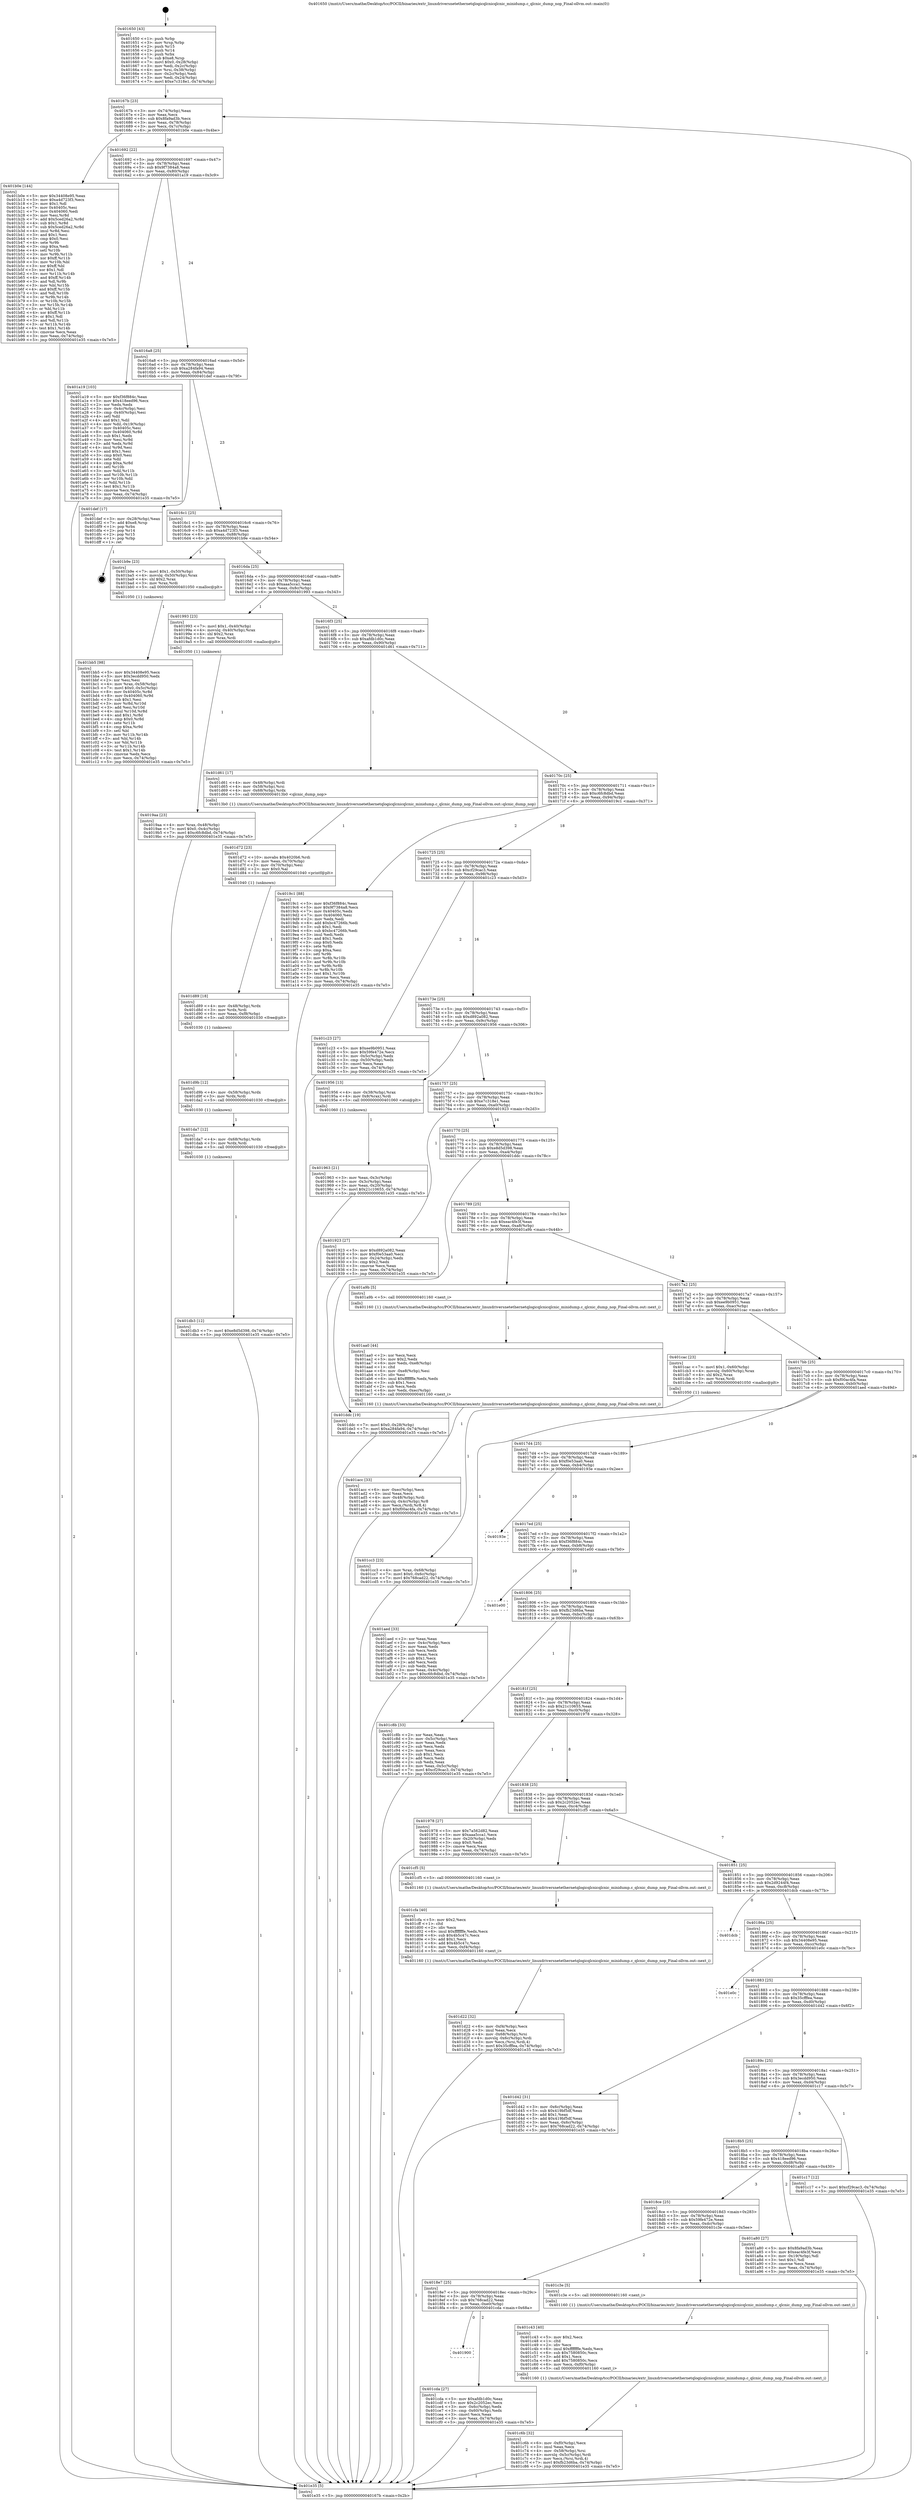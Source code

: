 digraph "0x401650" {
  label = "0x401650 (/mnt/c/Users/mathe/Desktop/tcc/POCII/binaries/extr_linuxdriversnetethernetqlogicqlcnicqlcnic_minidump.c_qlcnic_dump_nop_Final-ollvm.out::main(0))"
  labelloc = "t"
  node[shape=record]

  Entry [label="",width=0.3,height=0.3,shape=circle,fillcolor=black,style=filled]
  "0x40167b" [label="{
     0x40167b [23]\l
     | [instrs]\l
     &nbsp;&nbsp;0x40167b \<+3\>: mov -0x74(%rbp),%eax\l
     &nbsp;&nbsp;0x40167e \<+2\>: mov %eax,%ecx\l
     &nbsp;&nbsp;0x401680 \<+6\>: sub $0x8fa9ad3b,%ecx\l
     &nbsp;&nbsp;0x401686 \<+3\>: mov %eax,-0x78(%rbp)\l
     &nbsp;&nbsp;0x401689 \<+3\>: mov %ecx,-0x7c(%rbp)\l
     &nbsp;&nbsp;0x40168c \<+6\>: je 0000000000401b0e \<main+0x4be\>\l
  }"]
  "0x401b0e" [label="{
     0x401b0e [144]\l
     | [instrs]\l
     &nbsp;&nbsp;0x401b0e \<+5\>: mov $0x34408e95,%eax\l
     &nbsp;&nbsp;0x401b13 \<+5\>: mov $0xa4d723f3,%ecx\l
     &nbsp;&nbsp;0x401b18 \<+2\>: mov $0x1,%dl\l
     &nbsp;&nbsp;0x401b1a \<+7\>: mov 0x40405c,%esi\l
     &nbsp;&nbsp;0x401b21 \<+7\>: mov 0x404060,%edi\l
     &nbsp;&nbsp;0x401b28 \<+3\>: mov %esi,%r8d\l
     &nbsp;&nbsp;0x401b2b \<+7\>: add $0x5ced26a2,%r8d\l
     &nbsp;&nbsp;0x401b32 \<+4\>: sub $0x1,%r8d\l
     &nbsp;&nbsp;0x401b36 \<+7\>: sub $0x5ced26a2,%r8d\l
     &nbsp;&nbsp;0x401b3d \<+4\>: imul %r8d,%esi\l
     &nbsp;&nbsp;0x401b41 \<+3\>: and $0x1,%esi\l
     &nbsp;&nbsp;0x401b44 \<+3\>: cmp $0x0,%esi\l
     &nbsp;&nbsp;0x401b47 \<+4\>: sete %r9b\l
     &nbsp;&nbsp;0x401b4b \<+3\>: cmp $0xa,%edi\l
     &nbsp;&nbsp;0x401b4e \<+4\>: setl %r10b\l
     &nbsp;&nbsp;0x401b52 \<+3\>: mov %r9b,%r11b\l
     &nbsp;&nbsp;0x401b55 \<+4\>: xor $0xff,%r11b\l
     &nbsp;&nbsp;0x401b59 \<+3\>: mov %r10b,%bl\l
     &nbsp;&nbsp;0x401b5c \<+3\>: xor $0xff,%bl\l
     &nbsp;&nbsp;0x401b5f \<+3\>: xor $0x1,%dl\l
     &nbsp;&nbsp;0x401b62 \<+3\>: mov %r11b,%r14b\l
     &nbsp;&nbsp;0x401b65 \<+4\>: and $0xff,%r14b\l
     &nbsp;&nbsp;0x401b69 \<+3\>: and %dl,%r9b\l
     &nbsp;&nbsp;0x401b6c \<+3\>: mov %bl,%r15b\l
     &nbsp;&nbsp;0x401b6f \<+4\>: and $0xff,%r15b\l
     &nbsp;&nbsp;0x401b73 \<+3\>: and %dl,%r10b\l
     &nbsp;&nbsp;0x401b76 \<+3\>: or %r9b,%r14b\l
     &nbsp;&nbsp;0x401b79 \<+3\>: or %r10b,%r15b\l
     &nbsp;&nbsp;0x401b7c \<+3\>: xor %r15b,%r14b\l
     &nbsp;&nbsp;0x401b7f \<+3\>: or %bl,%r11b\l
     &nbsp;&nbsp;0x401b82 \<+4\>: xor $0xff,%r11b\l
     &nbsp;&nbsp;0x401b86 \<+3\>: or $0x1,%dl\l
     &nbsp;&nbsp;0x401b89 \<+3\>: and %dl,%r11b\l
     &nbsp;&nbsp;0x401b8c \<+3\>: or %r11b,%r14b\l
     &nbsp;&nbsp;0x401b8f \<+4\>: test $0x1,%r14b\l
     &nbsp;&nbsp;0x401b93 \<+3\>: cmovne %ecx,%eax\l
     &nbsp;&nbsp;0x401b96 \<+3\>: mov %eax,-0x74(%rbp)\l
     &nbsp;&nbsp;0x401b99 \<+5\>: jmp 0000000000401e35 \<main+0x7e5\>\l
  }"]
  "0x401692" [label="{
     0x401692 [22]\l
     | [instrs]\l
     &nbsp;&nbsp;0x401692 \<+5\>: jmp 0000000000401697 \<main+0x47\>\l
     &nbsp;&nbsp;0x401697 \<+3\>: mov -0x78(%rbp),%eax\l
     &nbsp;&nbsp;0x40169a \<+5\>: sub $0x9f7384a8,%eax\l
     &nbsp;&nbsp;0x40169f \<+3\>: mov %eax,-0x80(%rbp)\l
     &nbsp;&nbsp;0x4016a2 \<+6\>: je 0000000000401a19 \<main+0x3c9\>\l
  }"]
  Exit [label="",width=0.3,height=0.3,shape=circle,fillcolor=black,style=filled,peripheries=2]
  "0x401a19" [label="{
     0x401a19 [103]\l
     | [instrs]\l
     &nbsp;&nbsp;0x401a19 \<+5\>: mov $0xf36f884c,%eax\l
     &nbsp;&nbsp;0x401a1e \<+5\>: mov $0x418eed96,%ecx\l
     &nbsp;&nbsp;0x401a23 \<+2\>: xor %edx,%edx\l
     &nbsp;&nbsp;0x401a25 \<+3\>: mov -0x4c(%rbp),%esi\l
     &nbsp;&nbsp;0x401a28 \<+3\>: cmp -0x40(%rbp),%esi\l
     &nbsp;&nbsp;0x401a2b \<+4\>: setl %dil\l
     &nbsp;&nbsp;0x401a2f \<+4\>: and $0x1,%dil\l
     &nbsp;&nbsp;0x401a33 \<+4\>: mov %dil,-0x19(%rbp)\l
     &nbsp;&nbsp;0x401a37 \<+7\>: mov 0x40405c,%esi\l
     &nbsp;&nbsp;0x401a3e \<+8\>: mov 0x404060,%r8d\l
     &nbsp;&nbsp;0x401a46 \<+3\>: sub $0x1,%edx\l
     &nbsp;&nbsp;0x401a49 \<+3\>: mov %esi,%r9d\l
     &nbsp;&nbsp;0x401a4c \<+3\>: add %edx,%r9d\l
     &nbsp;&nbsp;0x401a4f \<+4\>: imul %r9d,%esi\l
     &nbsp;&nbsp;0x401a53 \<+3\>: and $0x1,%esi\l
     &nbsp;&nbsp;0x401a56 \<+3\>: cmp $0x0,%esi\l
     &nbsp;&nbsp;0x401a59 \<+4\>: sete %dil\l
     &nbsp;&nbsp;0x401a5d \<+4\>: cmp $0xa,%r8d\l
     &nbsp;&nbsp;0x401a61 \<+4\>: setl %r10b\l
     &nbsp;&nbsp;0x401a65 \<+3\>: mov %dil,%r11b\l
     &nbsp;&nbsp;0x401a68 \<+3\>: and %r10b,%r11b\l
     &nbsp;&nbsp;0x401a6b \<+3\>: xor %r10b,%dil\l
     &nbsp;&nbsp;0x401a6e \<+3\>: or %dil,%r11b\l
     &nbsp;&nbsp;0x401a71 \<+4\>: test $0x1,%r11b\l
     &nbsp;&nbsp;0x401a75 \<+3\>: cmovne %ecx,%eax\l
     &nbsp;&nbsp;0x401a78 \<+3\>: mov %eax,-0x74(%rbp)\l
     &nbsp;&nbsp;0x401a7b \<+5\>: jmp 0000000000401e35 \<main+0x7e5\>\l
  }"]
  "0x4016a8" [label="{
     0x4016a8 [25]\l
     | [instrs]\l
     &nbsp;&nbsp;0x4016a8 \<+5\>: jmp 00000000004016ad \<main+0x5d\>\l
     &nbsp;&nbsp;0x4016ad \<+3\>: mov -0x78(%rbp),%eax\l
     &nbsp;&nbsp;0x4016b0 \<+5\>: sub $0xa284fa94,%eax\l
     &nbsp;&nbsp;0x4016b5 \<+6\>: mov %eax,-0x84(%rbp)\l
     &nbsp;&nbsp;0x4016bb \<+6\>: je 0000000000401def \<main+0x79f\>\l
  }"]
  "0x401db3" [label="{
     0x401db3 [12]\l
     | [instrs]\l
     &nbsp;&nbsp;0x401db3 \<+7\>: movl $0xe8d5d398,-0x74(%rbp)\l
     &nbsp;&nbsp;0x401dba \<+5\>: jmp 0000000000401e35 \<main+0x7e5\>\l
  }"]
  "0x401def" [label="{
     0x401def [17]\l
     | [instrs]\l
     &nbsp;&nbsp;0x401def \<+3\>: mov -0x28(%rbp),%eax\l
     &nbsp;&nbsp;0x401df2 \<+7\>: add $0xe8,%rsp\l
     &nbsp;&nbsp;0x401df9 \<+1\>: pop %rbx\l
     &nbsp;&nbsp;0x401dfa \<+2\>: pop %r14\l
     &nbsp;&nbsp;0x401dfc \<+2\>: pop %r15\l
     &nbsp;&nbsp;0x401dfe \<+1\>: pop %rbp\l
     &nbsp;&nbsp;0x401dff \<+1\>: ret\l
  }"]
  "0x4016c1" [label="{
     0x4016c1 [25]\l
     | [instrs]\l
     &nbsp;&nbsp;0x4016c1 \<+5\>: jmp 00000000004016c6 \<main+0x76\>\l
     &nbsp;&nbsp;0x4016c6 \<+3\>: mov -0x78(%rbp),%eax\l
     &nbsp;&nbsp;0x4016c9 \<+5\>: sub $0xa4d723f3,%eax\l
     &nbsp;&nbsp;0x4016ce \<+6\>: mov %eax,-0x88(%rbp)\l
     &nbsp;&nbsp;0x4016d4 \<+6\>: je 0000000000401b9e \<main+0x54e\>\l
  }"]
  "0x401da7" [label="{
     0x401da7 [12]\l
     | [instrs]\l
     &nbsp;&nbsp;0x401da7 \<+4\>: mov -0x68(%rbp),%rdx\l
     &nbsp;&nbsp;0x401dab \<+3\>: mov %rdx,%rdi\l
     &nbsp;&nbsp;0x401dae \<+5\>: call 0000000000401030 \<free@plt\>\l
     | [calls]\l
     &nbsp;&nbsp;0x401030 \{1\} (unknown)\l
  }"]
  "0x401b9e" [label="{
     0x401b9e [23]\l
     | [instrs]\l
     &nbsp;&nbsp;0x401b9e \<+7\>: movl $0x1,-0x50(%rbp)\l
     &nbsp;&nbsp;0x401ba5 \<+4\>: movslq -0x50(%rbp),%rax\l
     &nbsp;&nbsp;0x401ba9 \<+4\>: shl $0x2,%rax\l
     &nbsp;&nbsp;0x401bad \<+3\>: mov %rax,%rdi\l
     &nbsp;&nbsp;0x401bb0 \<+5\>: call 0000000000401050 \<malloc@plt\>\l
     | [calls]\l
     &nbsp;&nbsp;0x401050 \{1\} (unknown)\l
  }"]
  "0x4016da" [label="{
     0x4016da [25]\l
     | [instrs]\l
     &nbsp;&nbsp;0x4016da \<+5\>: jmp 00000000004016df \<main+0x8f\>\l
     &nbsp;&nbsp;0x4016df \<+3\>: mov -0x78(%rbp),%eax\l
     &nbsp;&nbsp;0x4016e2 \<+5\>: sub $0xaaa5cca1,%eax\l
     &nbsp;&nbsp;0x4016e7 \<+6\>: mov %eax,-0x8c(%rbp)\l
     &nbsp;&nbsp;0x4016ed \<+6\>: je 0000000000401993 \<main+0x343\>\l
  }"]
  "0x401d9b" [label="{
     0x401d9b [12]\l
     | [instrs]\l
     &nbsp;&nbsp;0x401d9b \<+4\>: mov -0x58(%rbp),%rdx\l
     &nbsp;&nbsp;0x401d9f \<+3\>: mov %rdx,%rdi\l
     &nbsp;&nbsp;0x401da2 \<+5\>: call 0000000000401030 \<free@plt\>\l
     | [calls]\l
     &nbsp;&nbsp;0x401030 \{1\} (unknown)\l
  }"]
  "0x401993" [label="{
     0x401993 [23]\l
     | [instrs]\l
     &nbsp;&nbsp;0x401993 \<+7\>: movl $0x1,-0x40(%rbp)\l
     &nbsp;&nbsp;0x40199a \<+4\>: movslq -0x40(%rbp),%rax\l
     &nbsp;&nbsp;0x40199e \<+4\>: shl $0x2,%rax\l
     &nbsp;&nbsp;0x4019a2 \<+3\>: mov %rax,%rdi\l
     &nbsp;&nbsp;0x4019a5 \<+5\>: call 0000000000401050 \<malloc@plt\>\l
     | [calls]\l
     &nbsp;&nbsp;0x401050 \{1\} (unknown)\l
  }"]
  "0x4016f3" [label="{
     0x4016f3 [25]\l
     | [instrs]\l
     &nbsp;&nbsp;0x4016f3 \<+5\>: jmp 00000000004016f8 \<main+0xa8\>\l
     &nbsp;&nbsp;0x4016f8 \<+3\>: mov -0x78(%rbp),%eax\l
     &nbsp;&nbsp;0x4016fb \<+5\>: sub $0xafdb1d0c,%eax\l
     &nbsp;&nbsp;0x401700 \<+6\>: mov %eax,-0x90(%rbp)\l
     &nbsp;&nbsp;0x401706 \<+6\>: je 0000000000401d61 \<main+0x711\>\l
  }"]
  "0x401d89" [label="{
     0x401d89 [18]\l
     | [instrs]\l
     &nbsp;&nbsp;0x401d89 \<+4\>: mov -0x48(%rbp),%rdx\l
     &nbsp;&nbsp;0x401d8d \<+3\>: mov %rdx,%rdi\l
     &nbsp;&nbsp;0x401d90 \<+6\>: mov %eax,-0xf8(%rbp)\l
     &nbsp;&nbsp;0x401d96 \<+5\>: call 0000000000401030 \<free@plt\>\l
     | [calls]\l
     &nbsp;&nbsp;0x401030 \{1\} (unknown)\l
  }"]
  "0x401d61" [label="{
     0x401d61 [17]\l
     | [instrs]\l
     &nbsp;&nbsp;0x401d61 \<+4\>: mov -0x48(%rbp),%rdi\l
     &nbsp;&nbsp;0x401d65 \<+4\>: mov -0x58(%rbp),%rsi\l
     &nbsp;&nbsp;0x401d69 \<+4\>: mov -0x68(%rbp),%rdx\l
     &nbsp;&nbsp;0x401d6d \<+5\>: call 00000000004013b0 \<qlcnic_dump_nop\>\l
     | [calls]\l
     &nbsp;&nbsp;0x4013b0 \{1\} (/mnt/c/Users/mathe/Desktop/tcc/POCII/binaries/extr_linuxdriversnetethernetqlogicqlcnicqlcnic_minidump.c_qlcnic_dump_nop_Final-ollvm.out::qlcnic_dump_nop)\l
  }"]
  "0x40170c" [label="{
     0x40170c [25]\l
     | [instrs]\l
     &nbsp;&nbsp;0x40170c \<+5\>: jmp 0000000000401711 \<main+0xc1\>\l
     &nbsp;&nbsp;0x401711 \<+3\>: mov -0x78(%rbp),%eax\l
     &nbsp;&nbsp;0x401714 \<+5\>: sub $0xc6fc8dbd,%eax\l
     &nbsp;&nbsp;0x401719 \<+6\>: mov %eax,-0x94(%rbp)\l
     &nbsp;&nbsp;0x40171f \<+6\>: je 00000000004019c1 \<main+0x371\>\l
  }"]
  "0x401d72" [label="{
     0x401d72 [23]\l
     | [instrs]\l
     &nbsp;&nbsp;0x401d72 \<+10\>: movabs $0x4020b6,%rdi\l
     &nbsp;&nbsp;0x401d7c \<+3\>: mov %eax,-0x70(%rbp)\l
     &nbsp;&nbsp;0x401d7f \<+3\>: mov -0x70(%rbp),%esi\l
     &nbsp;&nbsp;0x401d82 \<+2\>: mov $0x0,%al\l
     &nbsp;&nbsp;0x401d84 \<+5\>: call 0000000000401040 \<printf@plt\>\l
     | [calls]\l
     &nbsp;&nbsp;0x401040 \{1\} (unknown)\l
  }"]
  "0x4019c1" [label="{
     0x4019c1 [88]\l
     | [instrs]\l
     &nbsp;&nbsp;0x4019c1 \<+5\>: mov $0xf36f884c,%eax\l
     &nbsp;&nbsp;0x4019c6 \<+5\>: mov $0x9f7384a8,%ecx\l
     &nbsp;&nbsp;0x4019cb \<+7\>: mov 0x40405c,%edx\l
     &nbsp;&nbsp;0x4019d2 \<+7\>: mov 0x404060,%esi\l
     &nbsp;&nbsp;0x4019d9 \<+2\>: mov %edx,%edi\l
     &nbsp;&nbsp;0x4019db \<+6\>: add $0xbc47266b,%edi\l
     &nbsp;&nbsp;0x4019e1 \<+3\>: sub $0x1,%edi\l
     &nbsp;&nbsp;0x4019e4 \<+6\>: sub $0xbc47266b,%edi\l
     &nbsp;&nbsp;0x4019ea \<+3\>: imul %edi,%edx\l
     &nbsp;&nbsp;0x4019ed \<+3\>: and $0x1,%edx\l
     &nbsp;&nbsp;0x4019f0 \<+3\>: cmp $0x0,%edx\l
     &nbsp;&nbsp;0x4019f3 \<+4\>: sete %r8b\l
     &nbsp;&nbsp;0x4019f7 \<+3\>: cmp $0xa,%esi\l
     &nbsp;&nbsp;0x4019fa \<+4\>: setl %r9b\l
     &nbsp;&nbsp;0x4019fe \<+3\>: mov %r8b,%r10b\l
     &nbsp;&nbsp;0x401a01 \<+3\>: and %r9b,%r10b\l
     &nbsp;&nbsp;0x401a04 \<+3\>: xor %r9b,%r8b\l
     &nbsp;&nbsp;0x401a07 \<+3\>: or %r8b,%r10b\l
     &nbsp;&nbsp;0x401a0a \<+4\>: test $0x1,%r10b\l
     &nbsp;&nbsp;0x401a0e \<+3\>: cmovne %ecx,%eax\l
     &nbsp;&nbsp;0x401a11 \<+3\>: mov %eax,-0x74(%rbp)\l
     &nbsp;&nbsp;0x401a14 \<+5\>: jmp 0000000000401e35 \<main+0x7e5\>\l
  }"]
  "0x401725" [label="{
     0x401725 [25]\l
     | [instrs]\l
     &nbsp;&nbsp;0x401725 \<+5\>: jmp 000000000040172a \<main+0xda\>\l
     &nbsp;&nbsp;0x40172a \<+3\>: mov -0x78(%rbp),%eax\l
     &nbsp;&nbsp;0x40172d \<+5\>: sub $0xcf29cac3,%eax\l
     &nbsp;&nbsp;0x401732 \<+6\>: mov %eax,-0x98(%rbp)\l
     &nbsp;&nbsp;0x401738 \<+6\>: je 0000000000401c23 \<main+0x5d3\>\l
  }"]
  "0x401d22" [label="{
     0x401d22 [32]\l
     | [instrs]\l
     &nbsp;&nbsp;0x401d22 \<+6\>: mov -0xf4(%rbp),%ecx\l
     &nbsp;&nbsp;0x401d28 \<+3\>: imul %eax,%ecx\l
     &nbsp;&nbsp;0x401d2b \<+4\>: mov -0x68(%rbp),%rsi\l
     &nbsp;&nbsp;0x401d2f \<+4\>: movslq -0x6c(%rbp),%rdi\l
     &nbsp;&nbsp;0x401d33 \<+3\>: mov %ecx,(%rsi,%rdi,4)\l
     &nbsp;&nbsp;0x401d36 \<+7\>: movl $0x35cfffea,-0x74(%rbp)\l
     &nbsp;&nbsp;0x401d3d \<+5\>: jmp 0000000000401e35 \<main+0x7e5\>\l
  }"]
  "0x401c23" [label="{
     0x401c23 [27]\l
     | [instrs]\l
     &nbsp;&nbsp;0x401c23 \<+5\>: mov $0xee9b0951,%eax\l
     &nbsp;&nbsp;0x401c28 \<+5\>: mov $0x59fe472e,%ecx\l
     &nbsp;&nbsp;0x401c2d \<+3\>: mov -0x5c(%rbp),%edx\l
     &nbsp;&nbsp;0x401c30 \<+3\>: cmp -0x50(%rbp),%edx\l
     &nbsp;&nbsp;0x401c33 \<+3\>: cmovl %ecx,%eax\l
     &nbsp;&nbsp;0x401c36 \<+3\>: mov %eax,-0x74(%rbp)\l
     &nbsp;&nbsp;0x401c39 \<+5\>: jmp 0000000000401e35 \<main+0x7e5\>\l
  }"]
  "0x40173e" [label="{
     0x40173e [25]\l
     | [instrs]\l
     &nbsp;&nbsp;0x40173e \<+5\>: jmp 0000000000401743 \<main+0xf3\>\l
     &nbsp;&nbsp;0x401743 \<+3\>: mov -0x78(%rbp),%eax\l
     &nbsp;&nbsp;0x401746 \<+5\>: sub $0xd892a082,%eax\l
     &nbsp;&nbsp;0x40174b \<+6\>: mov %eax,-0x9c(%rbp)\l
     &nbsp;&nbsp;0x401751 \<+6\>: je 0000000000401956 \<main+0x306\>\l
  }"]
  "0x401cfa" [label="{
     0x401cfa [40]\l
     | [instrs]\l
     &nbsp;&nbsp;0x401cfa \<+5\>: mov $0x2,%ecx\l
     &nbsp;&nbsp;0x401cff \<+1\>: cltd\l
     &nbsp;&nbsp;0x401d00 \<+2\>: idiv %ecx\l
     &nbsp;&nbsp;0x401d02 \<+6\>: imul $0xfffffffe,%edx,%ecx\l
     &nbsp;&nbsp;0x401d08 \<+6\>: sub $0x4b5c47c,%ecx\l
     &nbsp;&nbsp;0x401d0e \<+3\>: add $0x1,%ecx\l
     &nbsp;&nbsp;0x401d11 \<+6\>: add $0x4b5c47c,%ecx\l
     &nbsp;&nbsp;0x401d17 \<+6\>: mov %ecx,-0xf4(%rbp)\l
     &nbsp;&nbsp;0x401d1d \<+5\>: call 0000000000401160 \<next_i\>\l
     | [calls]\l
     &nbsp;&nbsp;0x401160 \{1\} (/mnt/c/Users/mathe/Desktop/tcc/POCII/binaries/extr_linuxdriversnetethernetqlogicqlcnicqlcnic_minidump.c_qlcnic_dump_nop_Final-ollvm.out::next_i)\l
  }"]
  "0x401956" [label="{
     0x401956 [13]\l
     | [instrs]\l
     &nbsp;&nbsp;0x401956 \<+4\>: mov -0x38(%rbp),%rax\l
     &nbsp;&nbsp;0x40195a \<+4\>: mov 0x8(%rax),%rdi\l
     &nbsp;&nbsp;0x40195e \<+5\>: call 0000000000401060 \<atoi@plt\>\l
     | [calls]\l
     &nbsp;&nbsp;0x401060 \{1\} (unknown)\l
  }"]
  "0x401757" [label="{
     0x401757 [25]\l
     | [instrs]\l
     &nbsp;&nbsp;0x401757 \<+5\>: jmp 000000000040175c \<main+0x10c\>\l
     &nbsp;&nbsp;0x40175c \<+3\>: mov -0x78(%rbp),%eax\l
     &nbsp;&nbsp;0x40175f \<+5\>: sub $0xe7c318e1,%eax\l
     &nbsp;&nbsp;0x401764 \<+6\>: mov %eax,-0xa0(%rbp)\l
     &nbsp;&nbsp;0x40176a \<+6\>: je 0000000000401923 \<main+0x2d3\>\l
  }"]
  "0x401900" [label="{
     0x401900\l
  }", style=dashed]
  "0x401923" [label="{
     0x401923 [27]\l
     | [instrs]\l
     &nbsp;&nbsp;0x401923 \<+5\>: mov $0xd892a082,%eax\l
     &nbsp;&nbsp;0x401928 \<+5\>: mov $0xf0e53aa0,%ecx\l
     &nbsp;&nbsp;0x40192d \<+3\>: mov -0x24(%rbp),%edx\l
     &nbsp;&nbsp;0x401930 \<+3\>: cmp $0x2,%edx\l
     &nbsp;&nbsp;0x401933 \<+3\>: cmovne %ecx,%eax\l
     &nbsp;&nbsp;0x401936 \<+3\>: mov %eax,-0x74(%rbp)\l
     &nbsp;&nbsp;0x401939 \<+5\>: jmp 0000000000401e35 \<main+0x7e5\>\l
  }"]
  "0x401770" [label="{
     0x401770 [25]\l
     | [instrs]\l
     &nbsp;&nbsp;0x401770 \<+5\>: jmp 0000000000401775 \<main+0x125\>\l
     &nbsp;&nbsp;0x401775 \<+3\>: mov -0x78(%rbp),%eax\l
     &nbsp;&nbsp;0x401778 \<+5\>: sub $0xe8d5d398,%eax\l
     &nbsp;&nbsp;0x40177d \<+6\>: mov %eax,-0xa4(%rbp)\l
     &nbsp;&nbsp;0x401783 \<+6\>: je 0000000000401ddc \<main+0x78c\>\l
  }"]
  "0x401e35" [label="{
     0x401e35 [5]\l
     | [instrs]\l
     &nbsp;&nbsp;0x401e35 \<+5\>: jmp 000000000040167b \<main+0x2b\>\l
  }"]
  "0x401650" [label="{
     0x401650 [43]\l
     | [instrs]\l
     &nbsp;&nbsp;0x401650 \<+1\>: push %rbp\l
     &nbsp;&nbsp;0x401651 \<+3\>: mov %rsp,%rbp\l
     &nbsp;&nbsp;0x401654 \<+2\>: push %r15\l
     &nbsp;&nbsp;0x401656 \<+2\>: push %r14\l
     &nbsp;&nbsp;0x401658 \<+1\>: push %rbx\l
     &nbsp;&nbsp;0x401659 \<+7\>: sub $0xe8,%rsp\l
     &nbsp;&nbsp;0x401660 \<+7\>: movl $0x0,-0x28(%rbp)\l
     &nbsp;&nbsp;0x401667 \<+3\>: mov %edi,-0x2c(%rbp)\l
     &nbsp;&nbsp;0x40166a \<+4\>: mov %rsi,-0x38(%rbp)\l
     &nbsp;&nbsp;0x40166e \<+3\>: mov -0x2c(%rbp),%edi\l
     &nbsp;&nbsp;0x401671 \<+3\>: mov %edi,-0x24(%rbp)\l
     &nbsp;&nbsp;0x401674 \<+7\>: movl $0xe7c318e1,-0x74(%rbp)\l
  }"]
  "0x401963" [label="{
     0x401963 [21]\l
     | [instrs]\l
     &nbsp;&nbsp;0x401963 \<+3\>: mov %eax,-0x3c(%rbp)\l
     &nbsp;&nbsp;0x401966 \<+3\>: mov -0x3c(%rbp),%eax\l
     &nbsp;&nbsp;0x401969 \<+3\>: mov %eax,-0x20(%rbp)\l
     &nbsp;&nbsp;0x40196c \<+7\>: movl $0x21c10655,-0x74(%rbp)\l
     &nbsp;&nbsp;0x401973 \<+5\>: jmp 0000000000401e35 \<main+0x7e5\>\l
  }"]
  "0x401cda" [label="{
     0x401cda [27]\l
     | [instrs]\l
     &nbsp;&nbsp;0x401cda \<+5\>: mov $0xafdb1d0c,%eax\l
     &nbsp;&nbsp;0x401cdf \<+5\>: mov $0x2c2052ec,%ecx\l
     &nbsp;&nbsp;0x401ce4 \<+3\>: mov -0x6c(%rbp),%edx\l
     &nbsp;&nbsp;0x401ce7 \<+3\>: cmp -0x60(%rbp),%edx\l
     &nbsp;&nbsp;0x401cea \<+3\>: cmovl %ecx,%eax\l
     &nbsp;&nbsp;0x401ced \<+3\>: mov %eax,-0x74(%rbp)\l
     &nbsp;&nbsp;0x401cf0 \<+5\>: jmp 0000000000401e35 \<main+0x7e5\>\l
  }"]
  "0x401ddc" [label="{
     0x401ddc [19]\l
     | [instrs]\l
     &nbsp;&nbsp;0x401ddc \<+7\>: movl $0x0,-0x28(%rbp)\l
     &nbsp;&nbsp;0x401de3 \<+7\>: movl $0xa284fa94,-0x74(%rbp)\l
     &nbsp;&nbsp;0x401dea \<+5\>: jmp 0000000000401e35 \<main+0x7e5\>\l
  }"]
  "0x401789" [label="{
     0x401789 [25]\l
     | [instrs]\l
     &nbsp;&nbsp;0x401789 \<+5\>: jmp 000000000040178e \<main+0x13e\>\l
     &nbsp;&nbsp;0x40178e \<+3\>: mov -0x78(%rbp),%eax\l
     &nbsp;&nbsp;0x401791 \<+5\>: sub $0xeac4fe3f,%eax\l
     &nbsp;&nbsp;0x401796 \<+6\>: mov %eax,-0xa8(%rbp)\l
     &nbsp;&nbsp;0x40179c \<+6\>: je 0000000000401a9b \<main+0x44b\>\l
  }"]
  "0x401cc3" [label="{
     0x401cc3 [23]\l
     | [instrs]\l
     &nbsp;&nbsp;0x401cc3 \<+4\>: mov %rax,-0x68(%rbp)\l
     &nbsp;&nbsp;0x401cc7 \<+7\>: movl $0x0,-0x6c(%rbp)\l
     &nbsp;&nbsp;0x401cce \<+7\>: movl $0x768cad22,-0x74(%rbp)\l
     &nbsp;&nbsp;0x401cd5 \<+5\>: jmp 0000000000401e35 \<main+0x7e5\>\l
  }"]
  "0x401a9b" [label="{
     0x401a9b [5]\l
     | [instrs]\l
     &nbsp;&nbsp;0x401a9b \<+5\>: call 0000000000401160 \<next_i\>\l
     | [calls]\l
     &nbsp;&nbsp;0x401160 \{1\} (/mnt/c/Users/mathe/Desktop/tcc/POCII/binaries/extr_linuxdriversnetethernetqlogicqlcnicqlcnic_minidump.c_qlcnic_dump_nop_Final-ollvm.out::next_i)\l
  }"]
  "0x4017a2" [label="{
     0x4017a2 [25]\l
     | [instrs]\l
     &nbsp;&nbsp;0x4017a2 \<+5\>: jmp 00000000004017a7 \<main+0x157\>\l
     &nbsp;&nbsp;0x4017a7 \<+3\>: mov -0x78(%rbp),%eax\l
     &nbsp;&nbsp;0x4017aa \<+5\>: sub $0xee9b0951,%eax\l
     &nbsp;&nbsp;0x4017af \<+6\>: mov %eax,-0xac(%rbp)\l
     &nbsp;&nbsp;0x4017b5 \<+6\>: je 0000000000401cac \<main+0x65c\>\l
  }"]
  "0x401c6b" [label="{
     0x401c6b [32]\l
     | [instrs]\l
     &nbsp;&nbsp;0x401c6b \<+6\>: mov -0xf0(%rbp),%ecx\l
     &nbsp;&nbsp;0x401c71 \<+3\>: imul %eax,%ecx\l
     &nbsp;&nbsp;0x401c74 \<+4\>: mov -0x58(%rbp),%rsi\l
     &nbsp;&nbsp;0x401c78 \<+4\>: movslq -0x5c(%rbp),%rdi\l
     &nbsp;&nbsp;0x401c7c \<+3\>: mov %ecx,(%rsi,%rdi,4)\l
     &nbsp;&nbsp;0x401c7f \<+7\>: movl $0xfb23d6ba,-0x74(%rbp)\l
     &nbsp;&nbsp;0x401c86 \<+5\>: jmp 0000000000401e35 \<main+0x7e5\>\l
  }"]
  "0x401cac" [label="{
     0x401cac [23]\l
     | [instrs]\l
     &nbsp;&nbsp;0x401cac \<+7\>: movl $0x1,-0x60(%rbp)\l
     &nbsp;&nbsp;0x401cb3 \<+4\>: movslq -0x60(%rbp),%rax\l
     &nbsp;&nbsp;0x401cb7 \<+4\>: shl $0x2,%rax\l
     &nbsp;&nbsp;0x401cbb \<+3\>: mov %rax,%rdi\l
     &nbsp;&nbsp;0x401cbe \<+5\>: call 0000000000401050 \<malloc@plt\>\l
     | [calls]\l
     &nbsp;&nbsp;0x401050 \{1\} (unknown)\l
  }"]
  "0x4017bb" [label="{
     0x4017bb [25]\l
     | [instrs]\l
     &nbsp;&nbsp;0x4017bb \<+5\>: jmp 00000000004017c0 \<main+0x170\>\l
     &nbsp;&nbsp;0x4017c0 \<+3\>: mov -0x78(%rbp),%eax\l
     &nbsp;&nbsp;0x4017c3 \<+5\>: sub $0xf00ac4fa,%eax\l
     &nbsp;&nbsp;0x4017c8 \<+6\>: mov %eax,-0xb0(%rbp)\l
     &nbsp;&nbsp;0x4017ce \<+6\>: je 0000000000401aed \<main+0x49d\>\l
  }"]
  "0x401c43" [label="{
     0x401c43 [40]\l
     | [instrs]\l
     &nbsp;&nbsp;0x401c43 \<+5\>: mov $0x2,%ecx\l
     &nbsp;&nbsp;0x401c48 \<+1\>: cltd\l
     &nbsp;&nbsp;0x401c49 \<+2\>: idiv %ecx\l
     &nbsp;&nbsp;0x401c4b \<+6\>: imul $0xfffffffe,%edx,%ecx\l
     &nbsp;&nbsp;0x401c51 \<+6\>: sub $0x7580850c,%ecx\l
     &nbsp;&nbsp;0x401c57 \<+3\>: add $0x1,%ecx\l
     &nbsp;&nbsp;0x401c5a \<+6\>: add $0x7580850c,%ecx\l
     &nbsp;&nbsp;0x401c60 \<+6\>: mov %ecx,-0xf0(%rbp)\l
     &nbsp;&nbsp;0x401c66 \<+5\>: call 0000000000401160 \<next_i\>\l
     | [calls]\l
     &nbsp;&nbsp;0x401160 \{1\} (/mnt/c/Users/mathe/Desktop/tcc/POCII/binaries/extr_linuxdriversnetethernetqlogicqlcnicqlcnic_minidump.c_qlcnic_dump_nop_Final-ollvm.out::next_i)\l
  }"]
  "0x401aed" [label="{
     0x401aed [33]\l
     | [instrs]\l
     &nbsp;&nbsp;0x401aed \<+2\>: xor %eax,%eax\l
     &nbsp;&nbsp;0x401aef \<+3\>: mov -0x4c(%rbp),%ecx\l
     &nbsp;&nbsp;0x401af2 \<+2\>: mov %eax,%edx\l
     &nbsp;&nbsp;0x401af4 \<+2\>: sub %ecx,%edx\l
     &nbsp;&nbsp;0x401af6 \<+2\>: mov %eax,%ecx\l
     &nbsp;&nbsp;0x401af8 \<+3\>: sub $0x1,%ecx\l
     &nbsp;&nbsp;0x401afb \<+2\>: add %ecx,%edx\l
     &nbsp;&nbsp;0x401afd \<+2\>: sub %edx,%eax\l
     &nbsp;&nbsp;0x401aff \<+3\>: mov %eax,-0x4c(%rbp)\l
     &nbsp;&nbsp;0x401b02 \<+7\>: movl $0xc6fc8dbd,-0x74(%rbp)\l
     &nbsp;&nbsp;0x401b09 \<+5\>: jmp 0000000000401e35 \<main+0x7e5\>\l
  }"]
  "0x4017d4" [label="{
     0x4017d4 [25]\l
     | [instrs]\l
     &nbsp;&nbsp;0x4017d4 \<+5\>: jmp 00000000004017d9 \<main+0x189\>\l
     &nbsp;&nbsp;0x4017d9 \<+3\>: mov -0x78(%rbp),%eax\l
     &nbsp;&nbsp;0x4017dc \<+5\>: sub $0xf0e53aa0,%eax\l
     &nbsp;&nbsp;0x4017e1 \<+6\>: mov %eax,-0xb4(%rbp)\l
     &nbsp;&nbsp;0x4017e7 \<+6\>: je 000000000040193e \<main+0x2ee\>\l
  }"]
  "0x4018e7" [label="{
     0x4018e7 [25]\l
     | [instrs]\l
     &nbsp;&nbsp;0x4018e7 \<+5\>: jmp 00000000004018ec \<main+0x29c\>\l
     &nbsp;&nbsp;0x4018ec \<+3\>: mov -0x78(%rbp),%eax\l
     &nbsp;&nbsp;0x4018ef \<+5\>: sub $0x768cad22,%eax\l
     &nbsp;&nbsp;0x4018f4 \<+6\>: mov %eax,-0xe0(%rbp)\l
     &nbsp;&nbsp;0x4018fa \<+6\>: je 0000000000401cda \<main+0x68a\>\l
  }"]
  "0x40193e" [label="{
     0x40193e\l
  }", style=dashed]
  "0x4017ed" [label="{
     0x4017ed [25]\l
     | [instrs]\l
     &nbsp;&nbsp;0x4017ed \<+5\>: jmp 00000000004017f2 \<main+0x1a2\>\l
     &nbsp;&nbsp;0x4017f2 \<+3\>: mov -0x78(%rbp),%eax\l
     &nbsp;&nbsp;0x4017f5 \<+5\>: sub $0xf36f884c,%eax\l
     &nbsp;&nbsp;0x4017fa \<+6\>: mov %eax,-0xb8(%rbp)\l
     &nbsp;&nbsp;0x401800 \<+6\>: je 0000000000401e00 \<main+0x7b0\>\l
  }"]
  "0x401c3e" [label="{
     0x401c3e [5]\l
     | [instrs]\l
     &nbsp;&nbsp;0x401c3e \<+5\>: call 0000000000401160 \<next_i\>\l
     | [calls]\l
     &nbsp;&nbsp;0x401160 \{1\} (/mnt/c/Users/mathe/Desktop/tcc/POCII/binaries/extr_linuxdriversnetethernetqlogicqlcnicqlcnic_minidump.c_qlcnic_dump_nop_Final-ollvm.out::next_i)\l
  }"]
  "0x401e00" [label="{
     0x401e00\l
  }", style=dashed]
  "0x401806" [label="{
     0x401806 [25]\l
     | [instrs]\l
     &nbsp;&nbsp;0x401806 \<+5\>: jmp 000000000040180b \<main+0x1bb\>\l
     &nbsp;&nbsp;0x40180b \<+3\>: mov -0x78(%rbp),%eax\l
     &nbsp;&nbsp;0x40180e \<+5\>: sub $0xfb23d6ba,%eax\l
     &nbsp;&nbsp;0x401813 \<+6\>: mov %eax,-0xbc(%rbp)\l
     &nbsp;&nbsp;0x401819 \<+6\>: je 0000000000401c8b \<main+0x63b\>\l
  }"]
  "0x401bb5" [label="{
     0x401bb5 [98]\l
     | [instrs]\l
     &nbsp;&nbsp;0x401bb5 \<+5\>: mov $0x34408e95,%ecx\l
     &nbsp;&nbsp;0x401bba \<+5\>: mov $0x3ecdd950,%edx\l
     &nbsp;&nbsp;0x401bbf \<+2\>: xor %esi,%esi\l
     &nbsp;&nbsp;0x401bc1 \<+4\>: mov %rax,-0x58(%rbp)\l
     &nbsp;&nbsp;0x401bc5 \<+7\>: movl $0x0,-0x5c(%rbp)\l
     &nbsp;&nbsp;0x401bcc \<+8\>: mov 0x40405c,%r8d\l
     &nbsp;&nbsp;0x401bd4 \<+8\>: mov 0x404060,%r9d\l
     &nbsp;&nbsp;0x401bdc \<+3\>: sub $0x1,%esi\l
     &nbsp;&nbsp;0x401bdf \<+3\>: mov %r8d,%r10d\l
     &nbsp;&nbsp;0x401be2 \<+3\>: add %esi,%r10d\l
     &nbsp;&nbsp;0x401be5 \<+4\>: imul %r10d,%r8d\l
     &nbsp;&nbsp;0x401be9 \<+4\>: and $0x1,%r8d\l
     &nbsp;&nbsp;0x401bed \<+4\>: cmp $0x0,%r8d\l
     &nbsp;&nbsp;0x401bf1 \<+4\>: sete %r11b\l
     &nbsp;&nbsp;0x401bf5 \<+4\>: cmp $0xa,%r9d\l
     &nbsp;&nbsp;0x401bf9 \<+3\>: setl %bl\l
     &nbsp;&nbsp;0x401bfc \<+3\>: mov %r11b,%r14b\l
     &nbsp;&nbsp;0x401bff \<+3\>: and %bl,%r14b\l
     &nbsp;&nbsp;0x401c02 \<+3\>: xor %bl,%r11b\l
     &nbsp;&nbsp;0x401c05 \<+3\>: or %r11b,%r14b\l
     &nbsp;&nbsp;0x401c08 \<+4\>: test $0x1,%r14b\l
     &nbsp;&nbsp;0x401c0c \<+3\>: cmovne %edx,%ecx\l
     &nbsp;&nbsp;0x401c0f \<+3\>: mov %ecx,-0x74(%rbp)\l
     &nbsp;&nbsp;0x401c12 \<+5\>: jmp 0000000000401e35 \<main+0x7e5\>\l
  }"]
  "0x401c8b" [label="{
     0x401c8b [33]\l
     | [instrs]\l
     &nbsp;&nbsp;0x401c8b \<+2\>: xor %eax,%eax\l
     &nbsp;&nbsp;0x401c8d \<+3\>: mov -0x5c(%rbp),%ecx\l
     &nbsp;&nbsp;0x401c90 \<+2\>: mov %eax,%edx\l
     &nbsp;&nbsp;0x401c92 \<+2\>: sub %ecx,%edx\l
     &nbsp;&nbsp;0x401c94 \<+2\>: mov %eax,%ecx\l
     &nbsp;&nbsp;0x401c96 \<+3\>: sub $0x1,%ecx\l
     &nbsp;&nbsp;0x401c99 \<+2\>: add %ecx,%edx\l
     &nbsp;&nbsp;0x401c9b \<+2\>: sub %edx,%eax\l
     &nbsp;&nbsp;0x401c9d \<+3\>: mov %eax,-0x5c(%rbp)\l
     &nbsp;&nbsp;0x401ca0 \<+7\>: movl $0xcf29cac3,-0x74(%rbp)\l
     &nbsp;&nbsp;0x401ca7 \<+5\>: jmp 0000000000401e35 \<main+0x7e5\>\l
  }"]
  "0x40181f" [label="{
     0x40181f [25]\l
     | [instrs]\l
     &nbsp;&nbsp;0x40181f \<+5\>: jmp 0000000000401824 \<main+0x1d4\>\l
     &nbsp;&nbsp;0x401824 \<+3\>: mov -0x78(%rbp),%eax\l
     &nbsp;&nbsp;0x401827 \<+5\>: sub $0x21c10655,%eax\l
     &nbsp;&nbsp;0x40182c \<+6\>: mov %eax,-0xc0(%rbp)\l
     &nbsp;&nbsp;0x401832 \<+6\>: je 0000000000401978 \<main+0x328\>\l
  }"]
  "0x401acc" [label="{
     0x401acc [33]\l
     | [instrs]\l
     &nbsp;&nbsp;0x401acc \<+6\>: mov -0xec(%rbp),%ecx\l
     &nbsp;&nbsp;0x401ad2 \<+3\>: imul %eax,%ecx\l
     &nbsp;&nbsp;0x401ad5 \<+4\>: mov -0x48(%rbp),%rdi\l
     &nbsp;&nbsp;0x401ad9 \<+4\>: movslq -0x4c(%rbp),%r8\l
     &nbsp;&nbsp;0x401add \<+4\>: mov %ecx,(%rdi,%r8,4)\l
     &nbsp;&nbsp;0x401ae1 \<+7\>: movl $0xf00ac4fa,-0x74(%rbp)\l
     &nbsp;&nbsp;0x401ae8 \<+5\>: jmp 0000000000401e35 \<main+0x7e5\>\l
  }"]
  "0x401978" [label="{
     0x401978 [27]\l
     | [instrs]\l
     &nbsp;&nbsp;0x401978 \<+5\>: mov $0x7a562d82,%eax\l
     &nbsp;&nbsp;0x40197d \<+5\>: mov $0xaaa5cca1,%ecx\l
     &nbsp;&nbsp;0x401982 \<+3\>: mov -0x20(%rbp),%edx\l
     &nbsp;&nbsp;0x401985 \<+3\>: cmp $0x0,%edx\l
     &nbsp;&nbsp;0x401988 \<+3\>: cmove %ecx,%eax\l
     &nbsp;&nbsp;0x40198b \<+3\>: mov %eax,-0x74(%rbp)\l
     &nbsp;&nbsp;0x40198e \<+5\>: jmp 0000000000401e35 \<main+0x7e5\>\l
  }"]
  "0x401838" [label="{
     0x401838 [25]\l
     | [instrs]\l
     &nbsp;&nbsp;0x401838 \<+5\>: jmp 000000000040183d \<main+0x1ed\>\l
     &nbsp;&nbsp;0x40183d \<+3\>: mov -0x78(%rbp),%eax\l
     &nbsp;&nbsp;0x401840 \<+5\>: sub $0x2c2052ec,%eax\l
     &nbsp;&nbsp;0x401845 \<+6\>: mov %eax,-0xc4(%rbp)\l
     &nbsp;&nbsp;0x40184b \<+6\>: je 0000000000401cf5 \<main+0x6a5\>\l
  }"]
  "0x4019aa" [label="{
     0x4019aa [23]\l
     | [instrs]\l
     &nbsp;&nbsp;0x4019aa \<+4\>: mov %rax,-0x48(%rbp)\l
     &nbsp;&nbsp;0x4019ae \<+7\>: movl $0x0,-0x4c(%rbp)\l
     &nbsp;&nbsp;0x4019b5 \<+7\>: movl $0xc6fc8dbd,-0x74(%rbp)\l
     &nbsp;&nbsp;0x4019bc \<+5\>: jmp 0000000000401e35 \<main+0x7e5\>\l
  }"]
  "0x401aa0" [label="{
     0x401aa0 [44]\l
     | [instrs]\l
     &nbsp;&nbsp;0x401aa0 \<+2\>: xor %ecx,%ecx\l
     &nbsp;&nbsp;0x401aa2 \<+5\>: mov $0x2,%edx\l
     &nbsp;&nbsp;0x401aa7 \<+6\>: mov %edx,-0xe8(%rbp)\l
     &nbsp;&nbsp;0x401aad \<+1\>: cltd\l
     &nbsp;&nbsp;0x401aae \<+6\>: mov -0xe8(%rbp),%esi\l
     &nbsp;&nbsp;0x401ab4 \<+2\>: idiv %esi\l
     &nbsp;&nbsp;0x401ab6 \<+6\>: imul $0xfffffffe,%edx,%edx\l
     &nbsp;&nbsp;0x401abc \<+3\>: sub $0x1,%ecx\l
     &nbsp;&nbsp;0x401abf \<+2\>: sub %ecx,%edx\l
     &nbsp;&nbsp;0x401ac1 \<+6\>: mov %edx,-0xec(%rbp)\l
     &nbsp;&nbsp;0x401ac7 \<+5\>: call 0000000000401160 \<next_i\>\l
     | [calls]\l
     &nbsp;&nbsp;0x401160 \{1\} (/mnt/c/Users/mathe/Desktop/tcc/POCII/binaries/extr_linuxdriversnetethernetqlogicqlcnicqlcnic_minidump.c_qlcnic_dump_nop_Final-ollvm.out::next_i)\l
  }"]
  "0x401cf5" [label="{
     0x401cf5 [5]\l
     | [instrs]\l
     &nbsp;&nbsp;0x401cf5 \<+5\>: call 0000000000401160 \<next_i\>\l
     | [calls]\l
     &nbsp;&nbsp;0x401160 \{1\} (/mnt/c/Users/mathe/Desktop/tcc/POCII/binaries/extr_linuxdriversnetethernetqlogicqlcnicqlcnic_minidump.c_qlcnic_dump_nop_Final-ollvm.out::next_i)\l
  }"]
  "0x401851" [label="{
     0x401851 [25]\l
     | [instrs]\l
     &nbsp;&nbsp;0x401851 \<+5\>: jmp 0000000000401856 \<main+0x206\>\l
     &nbsp;&nbsp;0x401856 \<+3\>: mov -0x78(%rbp),%eax\l
     &nbsp;&nbsp;0x401859 \<+5\>: sub $0x2d9244f4,%eax\l
     &nbsp;&nbsp;0x40185e \<+6\>: mov %eax,-0xc8(%rbp)\l
     &nbsp;&nbsp;0x401864 \<+6\>: je 0000000000401dcb \<main+0x77b\>\l
  }"]
  "0x4018ce" [label="{
     0x4018ce [25]\l
     | [instrs]\l
     &nbsp;&nbsp;0x4018ce \<+5\>: jmp 00000000004018d3 \<main+0x283\>\l
     &nbsp;&nbsp;0x4018d3 \<+3\>: mov -0x78(%rbp),%eax\l
     &nbsp;&nbsp;0x4018d6 \<+5\>: sub $0x59fe472e,%eax\l
     &nbsp;&nbsp;0x4018db \<+6\>: mov %eax,-0xdc(%rbp)\l
     &nbsp;&nbsp;0x4018e1 \<+6\>: je 0000000000401c3e \<main+0x5ee\>\l
  }"]
  "0x401dcb" [label="{
     0x401dcb\l
  }", style=dashed]
  "0x40186a" [label="{
     0x40186a [25]\l
     | [instrs]\l
     &nbsp;&nbsp;0x40186a \<+5\>: jmp 000000000040186f \<main+0x21f\>\l
     &nbsp;&nbsp;0x40186f \<+3\>: mov -0x78(%rbp),%eax\l
     &nbsp;&nbsp;0x401872 \<+5\>: sub $0x34408e95,%eax\l
     &nbsp;&nbsp;0x401877 \<+6\>: mov %eax,-0xcc(%rbp)\l
     &nbsp;&nbsp;0x40187d \<+6\>: je 0000000000401e0c \<main+0x7bc\>\l
  }"]
  "0x401a80" [label="{
     0x401a80 [27]\l
     | [instrs]\l
     &nbsp;&nbsp;0x401a80 \<+5\>: mov $0x8fa9ad3b,%eax\l
     &nbsp;&nbsp;0x401a85 \<+5\>: mov $0xeac4fe3f,%ecx\l
     &nbsp;&nbsp;0x401a8a \<+3\>: mov -0x19(%rbp),%dl\l
     &nbsp;&nbsp;0x401a8d \<+3\>: test $0x1,%dl\l
     &nbsp;&nbsp;0x401a90 \<+3\>: cmovne %ecx,%eax\l
     &nbsp;&nbsp;0x401a93 \<+3\>: mov %eax,-0x74(%rbp)\l
     &nbsp;&nbsp;0x401a96 \<+5\>: jmp 0000000000401e35 \<main+0x7e5\>\l
  }"]
  "0x401e0c" [label="{
     0x401e0c\l
  }", style=dashed]
  "0x401883" [label="{
     0x401883 [25]\l
     | [instrs]\l
     &nbsp;&nbsp;0x401883 \<+5\>: jmp 0000000000401888 \<main+0x238\>\l
     &nbsp;&nbsp;0x401888 \<+3\>: mov -0x78(%rbp),%eax\l
     &nbsp;&nbsp;0x40188b \<+5\>: sub $0x35cfffea,%eax\l
     &nbsp;&nbsp;0x401890 \<+6\>: mov %eax,-0xd0(%rbp)\l
     &nbsp;&nbsp;0x401896 \<+6\>: je 0000000000401d42 \<main+0x6f2\>\l
  }"]
  "0x4018b5" [label="{
     0x4018b5 [25]\l
     | [instrs]\l
     &nbsp;&nbsp;0x4018b5 \<+5\>: jmp 00000000004018ba \<main+0x26a\>\l
     &nbsp;&nbsp;0x4018ba \<+3\>: mov -0x78(%rbp),%eax\l
     &nbsp;&nbsp;0x4018bd \<+5\>: sub $0x418eed96,%eax\l
     &nbsp;&nbsp;0x4018c2 \<+6\>: mov %eax,-0xd8(%rbp)\l
     &nbsp;&nbsp;0x4018c8 \<+6\>: je 0000000000401a80 \<main+0x430\>\l
  }"]
  "0x401d42" [label="{
     0x401d42 [31]\l
     | [instrs]\l
     &nbsp;&nbsp;0x401d42 \<+3\>: mov -0x6c(%rbp),%eax\l
     &nbsp;&nbsp;0x401d45 \<+5\>: sub $0x419bf5df,%eax\l
     &nbsp;&nbsp;0x401d4a \<+3\>: add $0x1,%eax\l
     &nbsp;&nbsp;0x401d4d \<+5\>: add $0x419bf5df,%eax\l
     &nbsp;&nbsp;0x401d52 \<+3\>: mov %eax,-0x6c(%rbp)\l
     &nbsp;&nbsp;0x401d55 \<+7\>: movl $0x768cad22,-0x74(%rbp)\l
     &nbsp;&nbsp;0x401d5c \<+5\>: jmp 0000000000401e35 \<main+0x7e5\>\l
  }"]
  "0x40189c" [label="{
     0x40189c [25]\l
     | [instrs]\l
     &nbsp;&nbsp;0x40189c \<+5\>: jmp 00000000004018a1 \<main+0x251\>\l
     &nbsp;&nbsp;0x4018a1 \<+3\>: mov -0x78(%rbp),%eax\l
     &nbsp;&nbsp;0x4018a4 \<+5\>: sub $0x3ecdd950,%eax\l
     &nbsp;&nbsp;0x4018a9 \<+6\>: mov %eax,-0xd4(%rbp)\l
     &nbsp;&nbsp;0x4018af \<+6\>: je 0000000000401c17 \<main+0x5c7\>\l
  }"]
  "0x401c17" [label="{
     0x401c17 [12]\l
     | [instrs]\l
     &nbsp;&nbsp;0x401c17 \<+7\>: movl $0xcf29cac3,-0x74(%rbp)\l
     &nbsp;&nbsp;0x401c1e \<+5\>: jmp 0000000000401e35 \<main+0x7e5\>\l
  }"]
  Entry -> "0x401650" [label=" 1"]
  "0x40167b" -> "0x401b0e" [label=" 1"]
  "0x40167b" -> "0x401692" [label=" 26"]
  "0x401def" -> Exit [label=" 1"]
  "0x401692" -> "0x401a19" [label=" 2"]
  "0x401692" -> "0x4016a8" [label=" 24"]
  "0x401ddc" -> "0x401e35" [label=" 1"]
  "0x4016a8" -> "0x401def" [label=" 1"]
  "0x4016a8" -> "0x4016c1" [label=" 23"]
  "0x401db3" -> "0x401e35" [label=" 1"]
  "0x4016c1" -> "0x401b9e" [label=" 1"]
  "0x4016c1" -> "0x4016da" [label=" 22"]
  "0x401da7" -> "0x401db3" [label=" 1"]
  "0x4016da" -> "0x401993" [label=" 1"]
  "0x4016da" -> "0x4016f3" [label=" 21"]
  "0x401d9b" -> "0x401da7" [label=" 1"]
  "0x4016f3" -> "0x401d61" [label=" 1"]
  "0x4016f3" -> "0x40170c" [label=" 20"]
  "0x401d89" -> "0x401d9b" [label=" 1"]
  "0x40170c" -> "0x4019c1" [label=" 2"]
  "0x40170c" -> "0x401725" [label=" 18"]
  "0x401d72" -> "0x401d89" [label=" 1"]
  "0x401725" -> "0x401c23" [label=" 2"]
  "0x401725" -> "0x40173e" [label=" 16"]
  "0x401d61" -> "0x401d72" [label=" 1"]
  "0x40173e" -> "0x401956" [label=" 1"]
  "0x40173e" -> "0x401757" [label=" 15"]
  "0x401d42" -> "0x401e35" [label=" 1"]
  "0x401757" -> "0x401923" [label=" 1"]
  "0x401757" -> "0x401770" [label=" 14"]
  "0x401923" -> "0x401e35" [label=" 1"]
  "0x401650" -> "0x40167b" [label=" 1"]
  "0x401e35" -> "0x40167b" [label=" 26"]
  "0x401956" -> "0x401963" [label=" 1"]
  "0x401963" -> "0x401e35" [label=" 1"]
  "0x401d22" -> "0x401e35" [label=" 1"]
  "0x401770" -> "0x401ddc" [label=" 1"]
  "0x401770" -> "0x401789" [label=" 13"]
  "0x401cfa" -> "0x401d22" [label=" 1"]
  "0x401789" -> "0x401a9b" [label=" 1"]
  "0x401789" -> "0x4017a2" [label=" 12"]
  "0x401cda" -> "0x401e35" [label=" 2"]
  "0x4017a2" -> "0x401cac" [label=" 1"]
  "0x4017a2" -> "0x4017bb" [label=" 11"]
  "0x4018e7" -> "0x401900" [label=" 0"]
  "0x4017bb" -> "0x401aed" [label=" 1"]
  "0x4017bb" -> "0x4017d4" [label=" 10"]
  "0x4018e7" -> "0x401cda" [label=" 2"]
  "0x4017d4" -> "0x40193e" [label=" 0"]
  "0x4017d4" -> "0x4017ed" [label=" 10"]
  "0x401cf5" -> "0x401cfa" [label=" 1"]
  "0x4017ed" -> "0x401e00" [label=" 0"]
  "0x4017ed" -> "0x401806" [label=" 10"]
  "0x401cc3" -> "0x401e35" [label=" 1"]
  "0x401806" -> "0x401c8b" [label=" 1"]
  "0x401806" -> "0x40181f" [label=" 9"]
  "0x401c8b" -> "0x401e35" [label=" 1"]
  "0x40181f" -> "0x401978" [label=" 1"]
  "0x40181f" -> "0x401838" [label=" 8"]
  "0x401978" -> "0x401e35" [label=" 1"]
  "0x401993" -> "0x4019aa" [label=" 1"]
  "0x4019aa" -> "0x401e35" [label=" 1"]
  "0x4019c1" -> "0x401e35" [label=" 2"]
  "0x401a19" -> "0x401e35" [label=" 2"]
  "0x401c6b" -> "0x401e35" [label=" 1"]
  "0x401838" -> "0x401cf5" [label=" 1"]
  "0x401838" -> "0x401851" [label=" 7"]
  "0x401c43" -> "0x401c6b" [label=" 1"]
  "0x401851" -> "0x401dcb" [label=" 0"]
  "0x401851" -> "0x40186a" [label=" 7"]
  "0x401c3e" -> "0x401c43" [label=" 1"]
  "0x40186a" -> "0x401e0c" [label=" 0"]
  "0x40186a" -> "0x401883" [label=" 7"]
  "0x4018ce" -> "0x4018e7" [label=" 2"]
  "0x401883" -> "0x401d42" [label=" 1"]
  "0x401883" -> "0x40189c" [label=" 6"]
  "0x401cac" -> "0x401cc3" [label=" 1"]
  "0x40189c" -> "0x401c17" [label=" 1"]
  "0x40189c" -> "0x4018b5" [label=" 5"]
  "0x4018ce" -> "0x401c3e" [label=" 1"]
  "0x4018b5" -> "0x401a80" [label=" 2"]
  "0x4018b5" -> "0x4018ce" [label=" 3"]
  "0x401a80" -> "0x401e35" [label=" 2"]
  "0x401a9b" -> "0x401aa0" [label=" 1"]
  "0x401aa0" -> "0x401acc" [label=" 1"]
  "0x401acc" -> "0x401e35" [label=" 1"]
  "0x401aed" -> "0x401e35" [label=" 1"]
  "0x401b0e" -> "0x401e35" [label=" 1"]
  "0x401b9e" -> "0x401bb5" [label=" 1"]
  "0x401bb5" -> "0x401e35" [label=" 1"]
  "0x401c17" -> "0x401e35" [label=" 1"]
  "0x401c23" -> "0x401e35" [label=" 2"]
}
